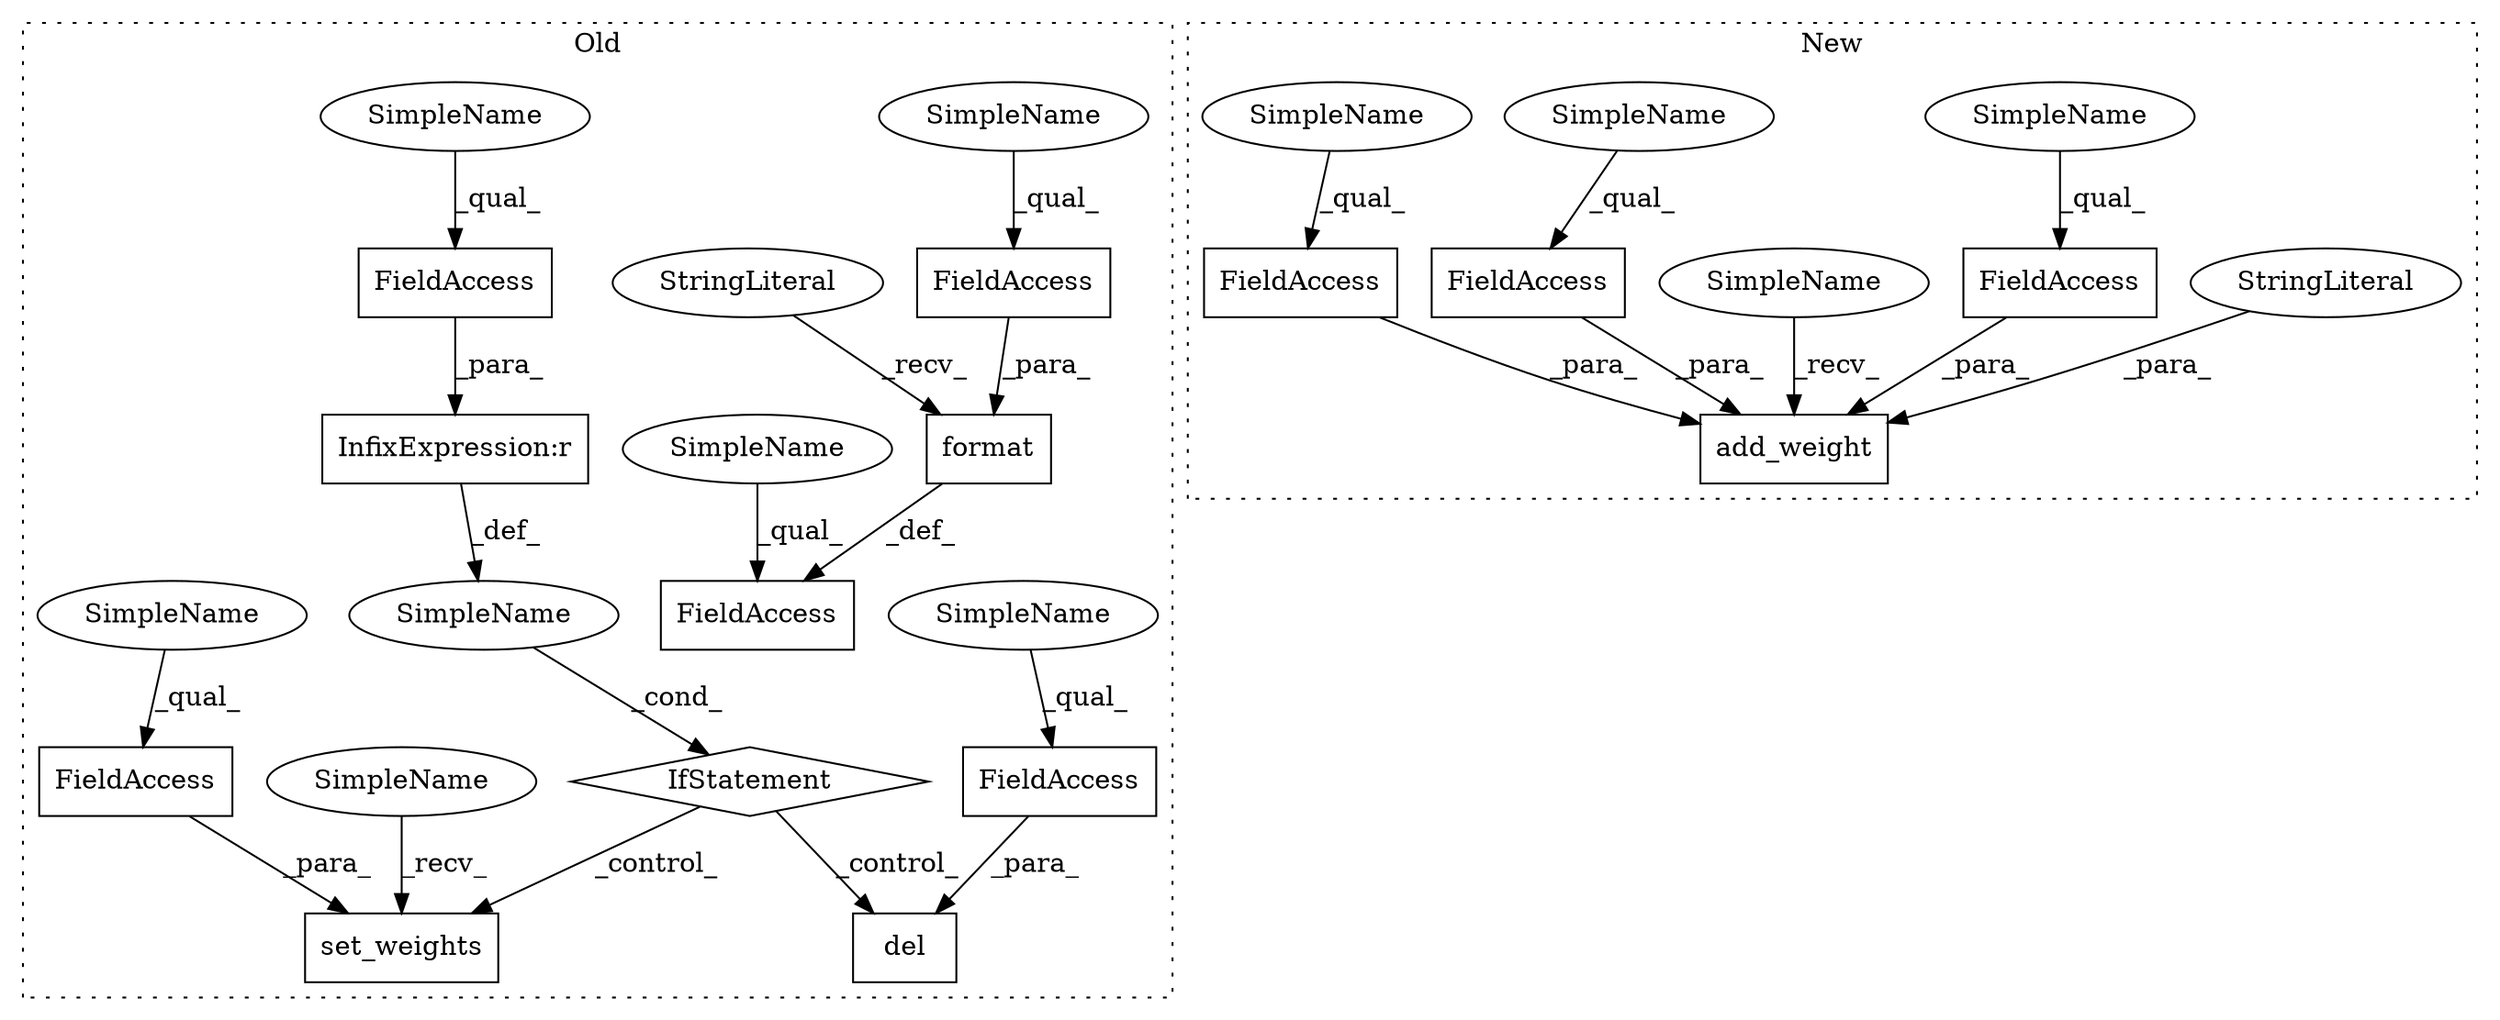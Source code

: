 digraph G {
subgraph cluster0 {
1 [label="format" a="32" s="7065,7081" l="7,1" shape="box"];
3 [label="FieldAccess" a="22" s="6982" l="6" shape="box"];
4 [label="set_weights" a="32" s="7155,7187" l="12,1" shape="box"];
5 [label="SimpleName" a="42" s="" l="" shape="ellipse"];
6 [label="del" a="32" s="7196,7220" l="4,1" shape="box"];
8 [label="FieldAccess" a="22" s="7072" l="9" shape="box"];
9 [label="FieldAccess" a="22" s="7200" l="20" shape="box"];
10 [label="FieldAccess" a="22" s="7112" l="20" shape="box"];
12 [label="FieldAccess" a="22" s="7167" l="20" shape="box"];
14 [label="IfStatement" a="25" s="7108,7140" l="4,2" shape="diamond"];
16 [label="StringLiteral" a="45" s="7058" l="6" shape="ellipse"];
17 [label="InfixExpression:r" a="27" s="7132" l="4" shape="box"];
18 [label="SimpleName" a="42" s="7200" l="4" shape="ellipse"];
19 [label="SimpleName" a="42" s="6982" l="4" shape="ellipse"];
20 [label="SimpleName" a="42" s="7150" l="4" shape="ellipse"];
21 [label="SimpleName" a="42" s="7072" l="4" shape="ellipse"];
22 [label="SimpleName" a="42" s="7167" l="4" shape="ellipse"];
23 [label="SimpleName" a="42" s="7112" l="4" shape="ellipse"];
label = "Old";
style="dotted";
}
subgraph cluster1 {
2 [label="add_weight" a="32" s="7252,7377" l="18,1" shape="box"];
7 [label="FieldAccess" a="22" s="7335" l="21" shape="box"];
11 [label="FieldAccess" a="22" s="7357" l="20" shape="box"];
13 [label="FieldAccess" a="22" s="7313" l="21" shape="box"];
15 [label="StringLiteral" a="45" s="7306" l="6" shape="ellipse"];
24 [label="SimpleName" a="42" s="7313" l="4" shape="ellipse"];
25 [label="SimpleName" a="42" s="7247" l="4" shape="ellipse"];
26 [label="SimpleName" a="42" s="7335" l="4" shape="ellipse"];
27 [label="SimpleName" a="42" s="7357" l="4" shape="ellipse"];
label = "New";
style="dotted";
}
1 -> 3 [label="_def_"];
5 -> 14 [label="_cond_"];
7 -> 2 [label="_para_"];
8 -> 1 [label="_para_"];
9 -> 6 [label="_para_"];
10 -> 17 [label="_para_"];
11 -> 2 [label="_para_"];
12 -> 4 [label="_para_"];
13 -> 2 [label="_para_"];
14 -> 6 [label="_control_"];
14 -> 4 [label="_control_"];
15 -> 2 [label="_para_"];
16 -> 1 [label="_recv_"];
17 -> 5 [label="_def_"];
18 -> 9 [label="_qual_"];
19 -> 3 [label="_qual_"];
20 -> 4 [label="_recv_"];
21 -> 8 [label="_qual_"];
22 -> 12 [label="_qual_"];
23 -> 10 [label="_qual_"];
24 -> 13 [label="_qual_"];
25 -> 2 [label="_recv_"];
26 -> 7 [label="_qual_"];
27 -> 11 [label="_qual_"];
}